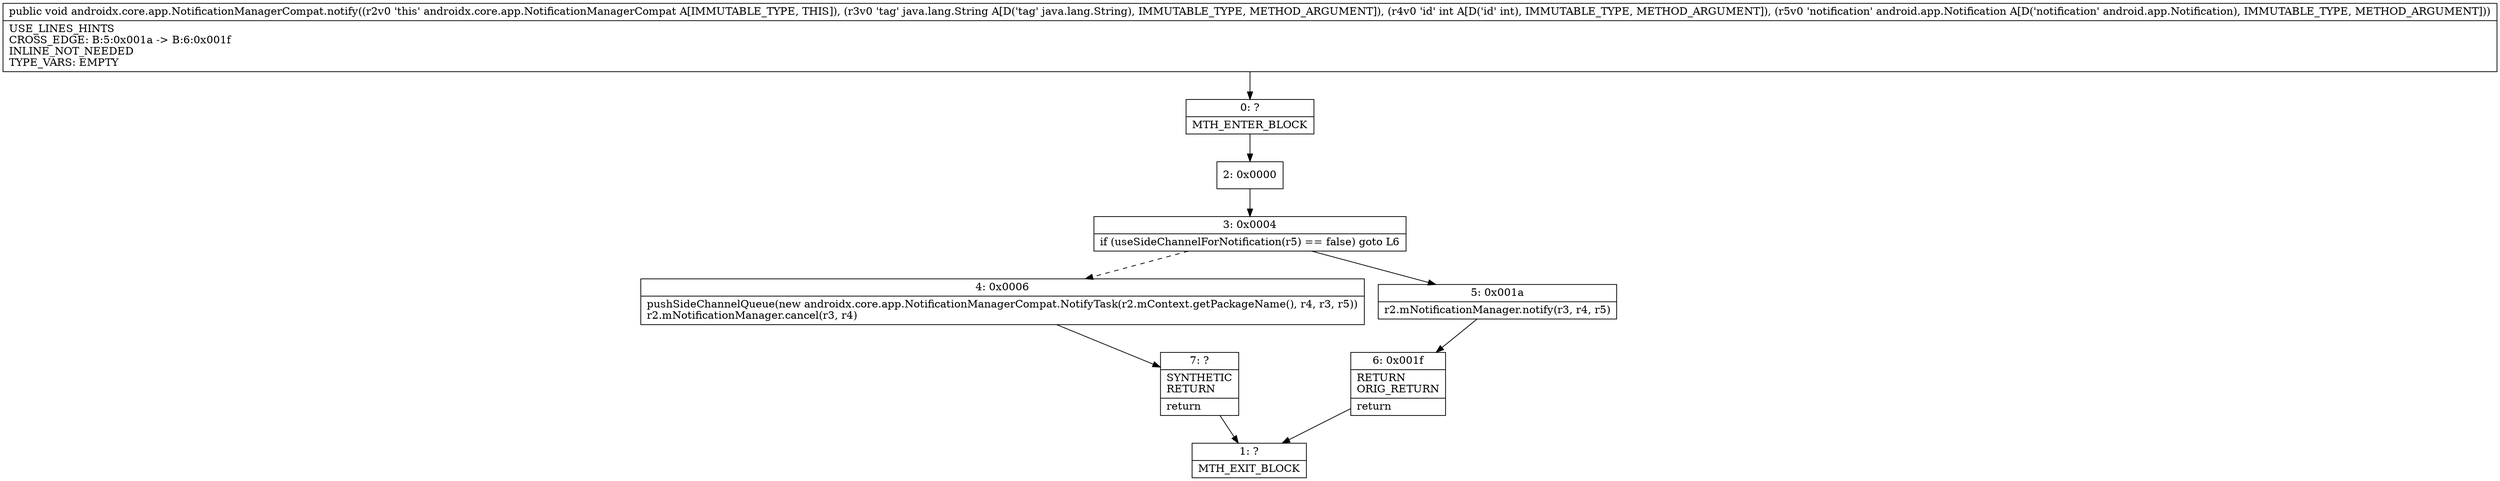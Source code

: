 digraph "CFG forandroidx.core.app.NotificationManagerCompat.notify(Ljava\/lang\/String;ILandroid\/app\/Notification;)V" {
Node_0 [shape=record,label="{0\:\ ?|MTH_ENTER_BLOCK\l}"];
Node_2 [shape=record,label="{2\:\ 0x0000}"];
Node_3 [shape=record,label="{3\:\ 0x0004|if (useSideChannelForNotification(r5) == false) goto L6\l}"];
Node_4 [shape=record,label="{4\:\ 0x0006|pushSideChannelQueue(new androidx.core.app.NotificationManagerCompat.NotifyTask(r2.mContext.getPackageName(), r4, r3, r5))\lr2.mNotificationManager.cancel(r3, r4)\l}"];
Node_7 [shape=record,label="{7\:\ ?|SYNTHETIC\lRETURN\l|return\l}"];
Node_1 [shape=record,label="{1\:\ ?|MTH_EXIT_BLOCK\l}"];
Node_5 [shape=record,label="{5\:\ 0x001a|r2.mNotificationManager.notify(r3, r4, r5)\l}"];
Node_6 [shape=record,label="{6\:\ 0x001f|RETURN\lORIG_RETURN\l|return\l}"];
MethodNode[shape=record,label="{public void androidx.core.app.NotificationManagerCompat.notify((r2v0 'this' androidx.core.app.NotificationManagerCompat A[IMMUTABLE_TYPE, THIS]), (r3v0 'tag' java.lang.String A[D('tag' java.lang.String), IMMUTABLE_TYPE, METHOD_ARGUMENT]), (r4v0 'id' int A[D('id' int), IMMUTABLE_TYPE, METHOD_ARGUMENT]), (r5v0 'notification' android.app.Notification A[D('notification' android.app.Notification), IMMUTABLE_TYPE, METHOD_ARGUMENT]))  | USE_LINES_HINTS\lCROSS_EDGE: B:5:0x001a \-\> B:6:0x001f\lINLINE_NOT_NEEDED\lTYPE_VARS: EMPTY\l}"];
MethodNode -> Node_0;Node_0 -> Node_2;
Node_2 -> Node_3;
Node_3 -> Node_4[style=dashed];
Node_3 -> Node_5;
Node_4 -> Node_7;
Node_7 -> Node_1;
Node_5 -> Node_6;
Node_6 -> Node_1;
}

